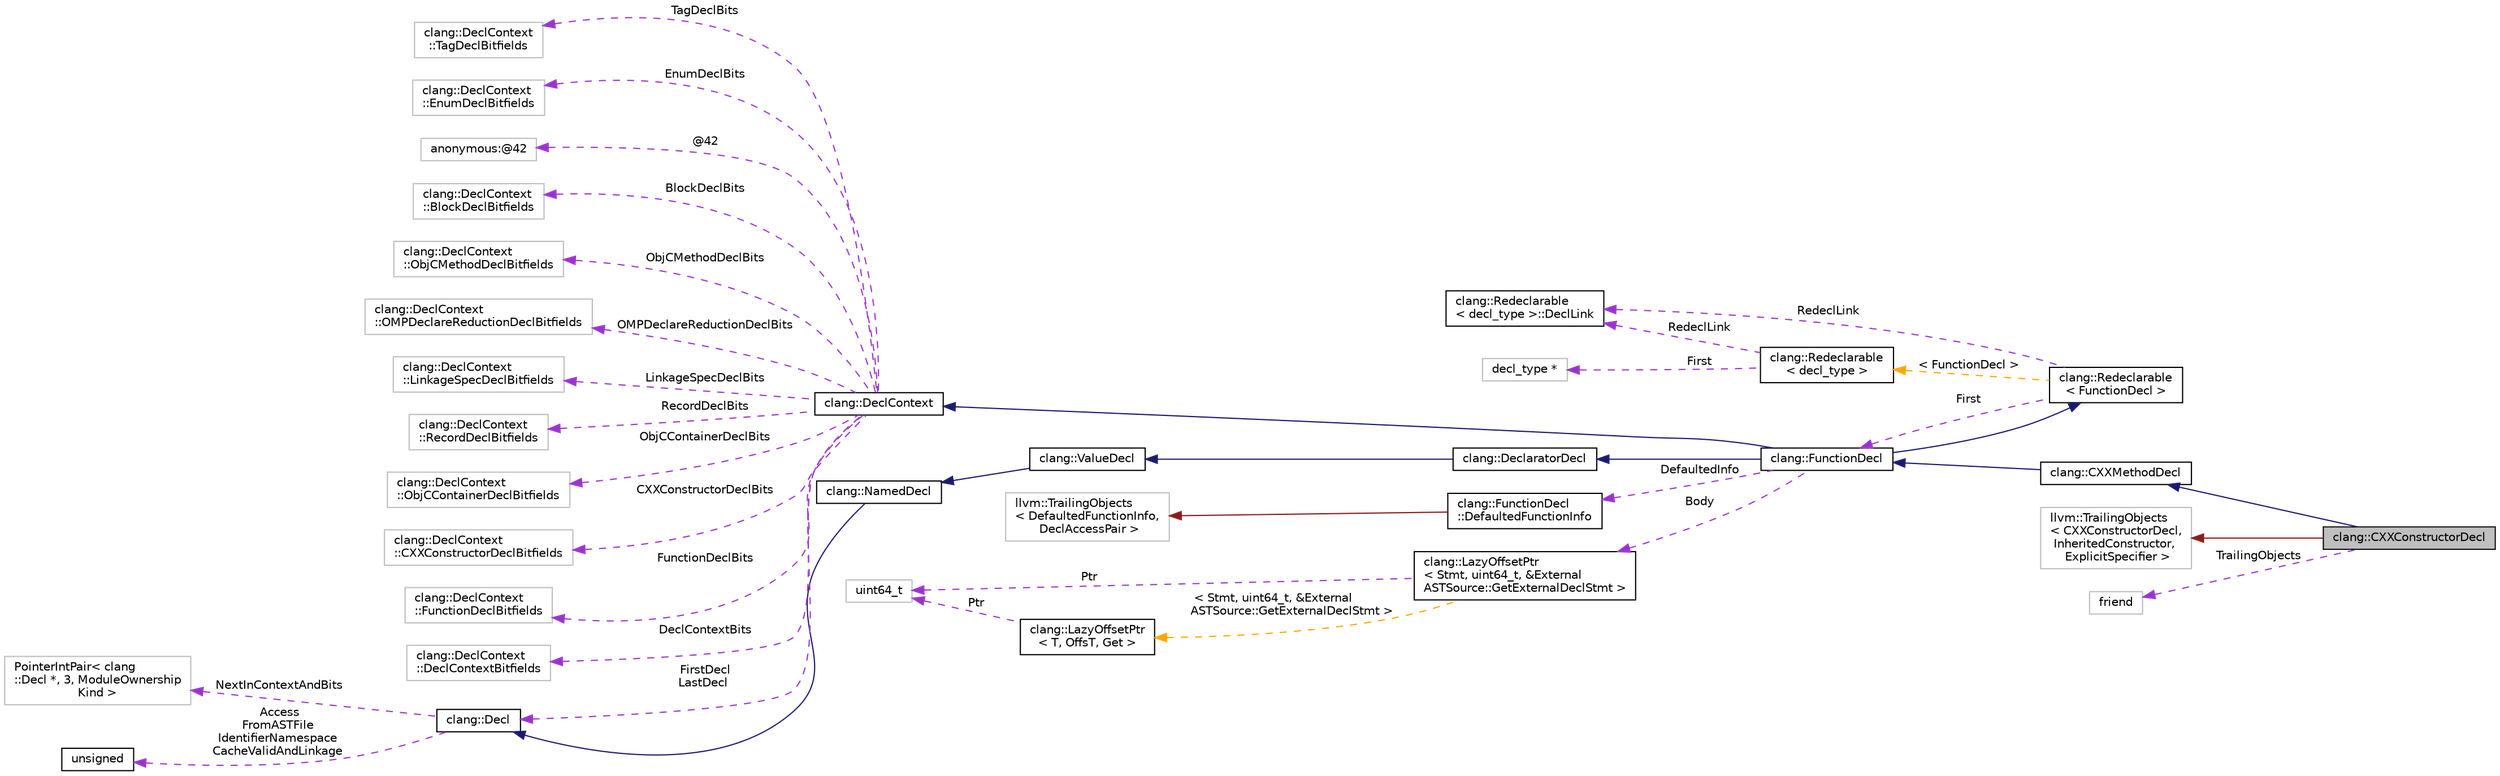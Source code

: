 digraph "clang::CXXConstructorDecl"
{
 // LATEX_PDF_SIZE
  bgcolor="transparent";
  edge [fontname="Helvetica",fontsize="10",labelfontname="Helvetica",labelfontsize="10"];
  node [fontname="Helvetica",fontsize="10",shape=record];
  rankdir="LR";
  Node1 [label="clang::CXXConstructorDecl",height=0.2,width=0.4,color="black", fillcolor="grey75", style="filled", fontcolor="black",tooltip="Represents a C++ constructor within a class."];
  Node2 -> Node1 [dir="back",color="midnightblue",fontsize="10",style="solid",fontname="Helvetica"];
  Node2 [label="clang::CXXMethodDecl",height=0.2,width=0.4,color="black",URL="$classclang_1_1CXXMethodDecl.html",tooltip="Represents a static or instance method of a struct/union/class."];
  Node3 -> Node2 [dir="back",color="midnightblue",fontsize="10",style="solid",fontname="Helvetica"];
  Node3 [label="clang::FunctionDecl",height=0.2,width=0.4,color="black",URL="$classclang_1_1FunctionDecl.html",tooltip="Represents a function declaration or definition."];
  Node4 -> Node3 [dir="back",color="midnightblue",fontsize="10",style="solid",fontname="Helvetica"];
  Node4 [label="clang::DeclaratorDecl",height=0.2,width=0.4,color="black",URL="$classclang_1_1DeclaratorDecl.html",tooltip="Represents a ValueDecl that came out of a declarator."];
  Node5 -> Node4 [dir="back",color="midnightblue",fontsize="10",style="solid",fontname="Helvetica"];
  Node5 [label="clang::ValueDecl",height=0.2,width=0.4,color="black",URL="$classclang_1_1ValueDecl.html",tooltip="Represent the declaration of a variable (in which case it is an lvalue) a function (in which case it ..."];
  Node6 -> Node5 [dir="back",color="midnightblue",fontsize="10",style="solid",fontname="Helvetica"];
  Node6 [label="clang::NamedDecl",height=0.2,width=0.4,color="black",URL="$classclang_1_1NamedDecl.html",tooltip="This represents a decl that may have a name."];
  Node7 -> Node6 [dir="back",color="midnightblue",fontsize="10",style="solid",fontname="Helvetica"];
  Node7 [label="clang::Decl",height=0.2,width=0.4,color="black",URL="$classclang_1_1Decl.html",tooltip="Decl - This represents one declaration (or definition), e.g."];
  Node8 -> Node7 [dir="back",color="darkorchid3",fontsize="10",style="dashed",label=" NextInContextAndBits" ,fontname="Helvetica"];
  Node8 [label="PointerIntPair\< clang\l::Decl *, 3, ModuleOwnership\lKind \>",height=0.2,width=0.4,color="grey75",tooltip=" "];
  Node9 -> Node7 [dir="back",color="darkorchid3",fontsize="10",style="dashed",label=" Access\nFromASTFile\nIdentifierNamespace\nCacheValidAndLinkage" ,fontname="Helvetica"];
  Node9 [label="unsigned",height=0.2,width=0.4,color="black",URL="$classunsigned.html",tooltip=" "];
  Node10 -> Node3 [dir="back",color="midnightblue",fontsize="10",style="solid",fontname="Helvetica"];
  Node10 [label="clang::DeclContext",height=0.2,width=0.4,color="black",URL="$classclang_1_1DeclContext.html",tooltip="DeclContext - This is used only as base class of specific decl types that can act as declaration cont..."];
  Node11 -> Node10 [dir="back",color="darkorchid3",fontsize="10",style="dashed",label=" TagDeclBits" ,fontname="Helvetica"];
  Node11 [label="clang::DeclContext\l::TagDeclBitfields",height=0.2,width=0.4,color="grey75",tooltip="Stores the bits used by TagDecl."];
  Node12 -> Node10 [dir="back",color="darkorchid3",fontsize="10",style="dashed",label=" EnumDeclBits" ,fontname="Helvetica"];
  Node12 [label="clang::DeclContext\l::EnumDeclBitfields",height=0.2,width=0.4,color="grey75",tooltip="Stores the bits used by EnumDecl."];
  Node13 -> Node10 [dir="back",color="darkorchid3",fontsize="10",style="dashed",label=" @42" ,fontname="Helvetica"];
  Node13 [label="anonymous:@42",height=0.2,width=0.4,color="grey75",tooltip=" "];
  Node14 -> Node10 [dir="back",color="darkorchid3",fontsize="10",style="dashed",label=" BlockDeclBits" ,fontname="Helvetica"];
  Node14 [label="clang::DeclContext\l::BlockDeclBitfields",height=0.2,width=0.4,color="grey75",tooltip="Stores the bits used by BlockDecl."];
  Node15 -> Node10 [dir="back",color="darkorchid3",fontsize="10",style="dashed",label=" ObjCMethodDeclBits" ,fontname="Helvetica"];
  Node15 [label="clang::DeclContext\l::ObjCMethodDeclBitfields",height=0.2,width=0.4,color="grey75",tooltip="Stores the bits used by ObjCMethodDecl."];
  Node16 -> Node10 [dir="back",color="darkorchid3",fontsize="10",style="dashed",label=" OMPDeclareReductionDeclBits" ,fontname="Helvetica"];
  Node16 [label="clang::DeclContext\l::OMPDeclareReductionDeclBitfields",height=0.2,width=0.4,color="grey75",tooltip="Stores the bits used by OMPDeclareReductionDecl."];
  Node17 -> Node10 [dir="back",color="darkorchid3",fontsize="10",style="dashed",label=" LinkageSpecDeclBits" ,fontname="Helvetica"];
  Node17 [label="clang::DeclContext\l::LinkageSpecDeclBitfields",height=0.2,width=0.4,color="grey75",tooltip="Stores the bits used by LinkageSpecDecl."];
  Node18 -> Node10 [dir="back",color="darkorchid3",fontsize="10",style="dashed",label=" RecordDeclBits" ,fontname="Helvetica"];
  Node18 [label="clang::DeclContext\l::RecordDeclBitfields",height=0.2,width=0.4,color="grey75",tooltip="Stores the bits used by RecordDecl."];
  Node19 -> Node10 [dir="back",color="darkorchid3",fontsize="10",style="dashed",label=" ObjCContainerDeclBits" ,fontname="Helvetica"];
  Node19 [label="clang::DeclContext\l::ObjCContainerDeclBitfields",height=0.2,width=0.4,color="grey75",tooltip="Stores the bits used by ObjCContainerDecl."];
  Node20 -> Node10 [dir="back",color="darkorchid3",fontsize="10",style="dashed",label=" CXXConstructorDeclBits" ,fontname="Helvetica"];
  Node20 [label="clang::DeclContext\l::CXXConstructorDeclBitfields",height=0.2,width=0.4,color="grey75",tooltip="Stores the bits used by CXXConstructorDecl."];
  Node21 -> Node10 [dir="back",color="darkorchid3",fontsize="10",style="dashed",label=" FunctionDeclBits" ,fontname="Helvetica"];
  Node21 [label="clang::DeclContext\l::FunctionDeclBitfields",height=0.2,width=0.4,color="grey75",tooltip="Stores the bits used by FunctionDecl."];
  Node22 -> Node10 [dir="back",color="darkorchid3",fontsize="10",style="dashed",label=" DeclContextBits" ,fontname="Helvetica"];
  Node22 [label="clang::DeclContext\l::DeclContextBitfields",height=0.2,width=0.4,color="grey75",tooltip="Stores the bits used by DeclContext."];
  Node7 -> Node10 [dir="back",color="darkorchid3",fontsize="10",style="dashed",label=" FirstDecl\nLastDecl" ,fontname="Helvetica"];
  Node23 -> Node3 [dir="back",color="midnightblue",fontsize="10",style="solid",fontname="Helvetica"];
  Node23 [label="clang::Redeclarable\l\< FunctionDecl \>",height=0.2,width=0.4,color="black",URL="$classclang_1_1Redeclarable.html",tooltip=" "];
  Node24 -> Node23 [dir="back",color="darkorchid3",fontsize="10",style="dashed",label=" RedeclLink" ,fontname="Helvetica"];
  Node24 [label="clang::Redeclarable\l\< decl_type \>::DeclLink",height=0.2,width=0.4,color="black",URL="$classclang_1_1Redeclarable_1_1DeclLink.html",tooltip=" "];
  Node3 -> Node23 [dir="back",color="darkorchid3",fontsize="10",style="dashed",label=" First" ,fontname="Helvetica"];
  Node25 -> Node23 [dir="back",color="orange",fontsize="10",style="dashed",label=" \< FunctionDecl \>" ,fontname="Helvetica"];
  Node25 [label="clang::Redeclarable\l\< decl_type \>",height=0.2,width=0.4,color="black",URL="$classclang_1_1Redeclarable.html",tooltip="Provides common interface for the Decls that can be redeclared."];
  Node24 -> Node25 [dir="back",color="darkorchid3",fontsize="10",style="dashed",label=" RedeclLink" ,fontname="Helvetica"];
  Node26 -> Node25 [dir="back",color="darkorchid3",fontsize="10",style="dashed",label=" First" ,fontname="Helvetica"];
  Node26 [label="decl_type *",height=0.2,width=0.4,color="grey75",tooltip=" "];
  Node27 -> Node3 [dir="back",color="darkorchid3",fontsize="10",style="dashed",label=" DefaultedInfo" ,fontname="Helvetica"];
  Node27 [label="clang::FunctionDecl\l::DefaultedFunctionInfo",height=0.2,width=0.4,color="black",URL="$classclang_1_1FunctionDecl_1_1DefaultedFunctionInfo.html",tooltip="Stashed information about a defaulted function definition whose body has not yet been lazily generate..."];
  Node28 -> Node27 [dir="back",color="firebrick4",fontsize="10",style="solid",fontname="Helvetica"];
  Node28 [label="llvm::TrailingObjects\l\< DefaultedFunctionInfo,\l DeclAccessPair \>",height=0.2,width=0.4,color="grey75",tooltip=" "];
  Node29 -> Node3 [dir="back",color="darkorchid3",fontsize="10",style="dashed",label=" Body" ,fontname="Helvetica"];
  Node29 [label="clang::LazyOffsetPtr\l\< Stmt, uint64_t, &External\lASTSource::GetExternalDeclStmt \>",height=0.2,width=0.4,color="black",URL="$structclang_1_1LazyOffsetPtr.html",tooltip=" "];
  Node30 -> Node29 [dir="back",color="darkorchid3",fontsize="10",style="dashed",label=" Ptr" ,fontname="Helvetica"];
  Node30 [label="uint64_t",height=0.2,width=0.4,color="grey75",tooltip=" "];
  Node31 -> Node29 [dir="back",color="orange",fontsize="10",style="dashed",label=" \< Stmt, uint64_t, &External\lASTSource::GetExternalDeclStmt \>" ,fontname="Helvetica"];
  Node31 [label="clang::LazyOffsetPtr\l\< T, OffsT, Get \>",height=0.2,width=0.4,color="black",URL="$structclang_1_1LazyOffsetPtr.html",tooltip="A lazy pointer to an AST node (of base type T) that resides within an external AST source."];
  Node30 -> Node31 [dir="back",color="darkorchid3",fontsize="10",style="dashed",label=" Ptr" ,fontname="Helvetica"];
  Node32 -> Node1 [dir="back",color="firebrick4",fontsize="10",style="solid",fontname="Helvetica"];
  Node32 [label="llvm::TrailingObjects\l\< CXXConstructorDecl,\l InheritedConstructor,\l ExplicitSpecifier \>",height=0.2,width=0.4,color="grey75",tooltip=" "];
  Node33 -> Node1 [dir="back",color="darkorchid3",fontsize="10",style="dashed",label=" TrailingObjects" ,fontname="Helvetica"];
  Node33 [label="friend",height=0.2,width=0.4,color="grey75",tooltip=" "];
}
